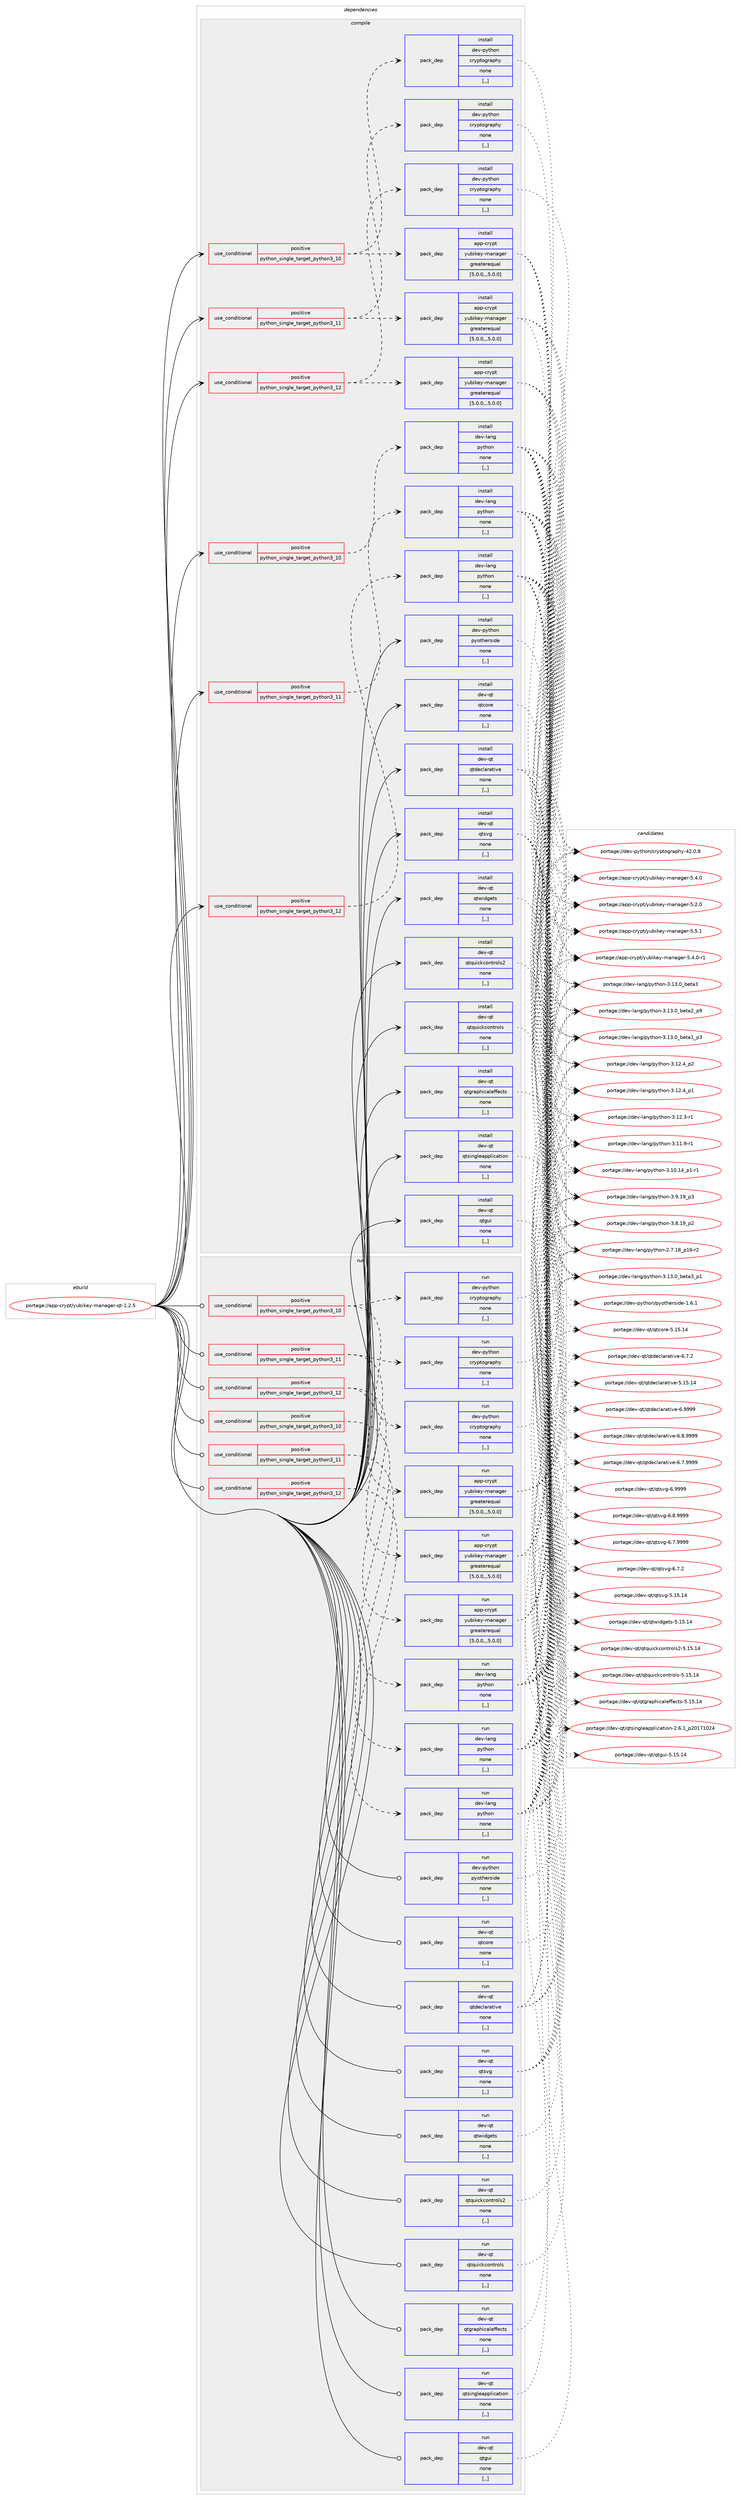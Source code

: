 digraph prolog {

# *************
# Graph options
# *************

newrank=true;
concentrate=true;
compound=true;
graph [rankdir=LR,fontname=Helvetica,fontsize=10,ranksep=1.5];#, ranksep=2.5, nodesep=0.2];
edge  [arrowhead=vee];
node  [fontname=Helvetica,fontsize=10];

# **********
# The ebuild
# **********

subgraph cluster_leftcol {
color=gray;
label=<<i>ebuild</i>>;
id [label="portage://app-crypt/yubikey-manager-qt-1.2.5", color=red, width=4, href="../app-crypt/yubikey-manager-qt-1.2.5.svg"];
}

# ****************
# The dependencies
# ****************

subgraph cluster_midcol {
color=gray;
label=<<i>dependencies</i>>;
subgraph cluster_compile {
fillcolor="#eeeeee";
style=filled;
label=<<i>compile</i>>;
subgraph cond3868 {
dependency14791 [label=<<TABLE BORDER="0" CELLBORDER="1" CELLSPACING="0" CELLPADDING="4"><TR><TD ROWSPAN="3" CELLPADDING="10">use_conditional</TD></TR><TR><TD>positive</TD></TR><TR><TD>python_single_target_python3_10</TD></TR></TABLE>>, shape=none, color=red];
subgraph pack10835 {
dependency14792 [label=<<TABLE BORDER="0" CELLBORDER="1" CELLSPACING="0" CELLPADDING="4" WIDTH="220"><TR><TD ROWSPAN="6" CELLPADDING="30">pack_dep</TD></TR><TR><TD WIDTH="110">install</TD></TR><TR><TD>app-crypt</TD></TR><TR><TD>yubikey-manager</TD></TR><TR><TD>greaterequal</TD></TR><TR><TD>[5.0.0,,,5.0.0]</TD></TR></TABLE>>, shape=none, color=blue];
}
dependency14791:e -> dependency14792:w [weight=20,style="dashed",arrowhead="vee"];
subgraph pack10836 {
dependency14793 [label=<<TABLE BORDER="0" CELLBORDER="1" CELLSPACING="0" CELLPADDING="4" WIDTH="220"><TR><TD ROWSPAN="6" CELLPADDING="30">pack_dep</TD></TR><TR><TD WIDTH="110">install</TD></TR><TR><TD>dev-python</TD></TR><TR><TD>cryptography</TD></TR><TR><TD>none</TD></TR><TR><TD>[,,]</TD></TR></TABLE>>, shape=none, color=blue];
}
dependency14791:e -> dependency14793:w [weight=20,style="dashed",arrowhead="vee"];
}
id:e -> dependency14791:w [weight=20,style="solid",arrowhead="vee"];
subgraph cond3869 {
dependency14794 [label=<<TABLE BORDER="0" CELLBORDER="1" CELLSPACING="0" CELLPADDING="4"><TR><TD ROWSPAN="3" CELLPADDING="10">use_conditional</TD></TR><TR><TD>positive</TD></TR><TR><TD>python_single_target_python3_10</TD></TR></TABLE>>, shape=none, color=red];
subgraph pack10837 {
dependency14795 [label=<<TABLE BORDER="0" CELLBORDER="1" CELLSPACING="0" CELLPADDING="4" WIDTH="220"><TR><TD ROWSPAN="6" CELLPADDING="30">pack_dep</TD></TR><TR><TD WIDTH="110">install</TD></TR><TR><TD>dev-lang</TD></TR><TR><TD>python</TD></TR><TR><TD>none</TD></TR><TR><TD>[,,]</TD></TR></TABLE>>, shape=none, color=blue];
}
dependency14794:e -> dependency14795:w [weight=20,style="dashed",arrowhead="vee"];
}
id:e -> dependency14794:w [weight=20,style="solid",arrowhead="vee"];
subgraph cond3870 {
dependency14796 [label=<<TABLE BORDER="0" CELLBORDER="1" CELLSPACING="0" CELLPADDING="4"><TR><TD ROWSPAN="3" CELLPADDING="10">use_conditional</TD></TR><TR><TD>positive</TD></TR><TR><TD>python_single_target_python3_11</TD></TR></TABLE>>, shape=none, color=red];
subgraph pack10838 {
dependency14797 [label=<<TABLE BORDER="0" CELLBORDER="1" CELLSPACING="0" CELLPADDING="4" WIDTH="220"><TR><TD ROWSPAN="6" CELLPADDING="30">pack_dep</TD></TR><TR><TD WIDTH="110">install</TD></TR><TR><TD>app-crypt</TD></TR><TR><TD>yubikey-manager</TD></TR><TR><TD>greaterequal</TD></TR><TR><TD>[5.0.0,,,5.0.0]</TD></TR></TABLE>>, shape=none, color=blue];
}
dependency14796:e -> dependency14797:w [weight=20,style="dashed",arrowhead="vee"];
subgraph pack10839 {
dependency14798 [label=<<TABLE BORDER="0" CELLBORDER="1" CELLSPACING="0" CELLPADDING="4" WIDTH="220"><TR><TD ROWSPAN="6" CELLPADDING="30">pack_dep</TD></TR><TR><TD WIDTH="110">install</TD></TR><TR><TD>dev-python</TD></TR><TR><TD>cryptography</TD></TR><TR><TD>none</TD></TR><TR><TD>[,,]</TD></TR></TABLE>>, shape=none, color=blue];
}
dependency14796:e -> dependency14798:w [weight=20,style="dashed",arrowhead="vee"];
}
id:e -> dependency14796:w [weight=20,style="solid",arrowhead="vee"];
subgraph cond3871 {
dependency14799 [label=<<TABLE BORDER="0" CELLBORDER="1" CELLSPACING="0" CELLPADDING="4"><TR><TD ROWSPAN="3" CELLPADDING="10">use_conditional</TD></TR><TR><TD>positive</TD></TR><TR><TD>python_single_target_python3_11</TD></TR></TABLE>>, shape=none, color=red];
subgraph pack10840 {
dependency14800 [label=<<TABLE BORDER="0" CELLBORDER="1" CELLSPACING="0" CELLPADDING="4" WIDTH="220"><TR><TD ROWSPAN="6" CELLPADDING="30">pack_dep</TD></TR><TR><TD WIDTH="110">install</TD></TR><TR><TD>dev-lang</TD></TR><TR><TD>python</TD></TR><TR><TD>none</TD></TR><TR><TD>[,,]</TD></TR></TABLE>>, shape=none, color=blue];
}
dependency14799:e -> dependency14800:w [weight=20,style="dashed",arrowhead="vee"];
}
id:e -> dependency14799:w [weight=20,style="solid",arrowhead="vee"];
subgraph cond3872 {
dependency14801 [label=<<TABLE BORDER="0" CELLBORDER="1" CELLSPACING="0" CELLPADDING="4"><TR><TD ROWSPAN="3" CELLPADDING="10">use_conditional</TD></TR><TR><TD>positive</TD></TR><TR><TD>python_single_target_python3_12</TD></TR></TABLE>>, shape=none, color=red];
subgraph pack10841 {
dependency14802 [label=<<TABLE BORDER="0" CELLBORDER="1" CELLSPACING="0" CELLPADDING="4" WIDTH="220"><TR><TD ROWSPAN="6" CELLPADDING="30">pack_dep</TD></TR><TR><TD WIDTH="110">install</TD></TR><TR><TD>app-crypt</TD></TR><TR><TD>yubikey-manager</TD></TR><TR><TD>greaterequal</TD></TR><TR><TD>[5.0.0,,,5.0.0]</TD></TR></TABLE>>, shape=none, color=blue];
}
dependency14801:e -> dependency14802:w [weight=20,style="dashed",arrowhead="vee"];
subgraph pack10842 {
dependency14803 [label=<<TABLE BORDER="0" CELLBORDER="1" CELLSPACING="0" CELLPADDING="4" WIDTH="220"><TR><TD ROWSPAN="6" CELLPADDING="30">pack_dep</TD></TR><TR><TD WIDTH="110">install</TD></TR><TR><TD>dev-python</TD></TR><TR><TD>cryptography</TD></TR><TR><TD>none</TD></TR><TR><TD>[,,]</TD></TR></TABLE>>, shape=none, color=blue];
}
dependency14801:e -> dependency14803:w [weight=20,style="dashed",arrowhead="vee"];
}
id:e -> dependency14801:w [weight=20,style="solid",arrowhead="vee"];
subgraph cond3873 {
dependency14804 [label=<<TABLE BORDER="0" CELLBORDER="1" CELLSPACING="0" CELLPADDING="4"><TR><TD ROWSPAN="3" CELLPADDING="10">use_conditional</TD></TR><TR><TD>positive</TD></TR><TR><TD>python_single_target_python3_12</TD></TR></TABLE>>, shape=none, color=red];
subgraph pack10843 {
dependency14805 [label=<<TABLE BORDER="0" CELLBORDER="1" CELLSPACING="0" CELLPADDING="4" WIDTH="220"><TR><TD ROWSPAN="6" CELLPADDING="30">pack_dep</TD></TR><TR><TD WIDTH="110">install</TD></TR><TR><TD>dev-lang</TD></TR><TR><TD>python</TD></TR><TR><TD>none</TD></TR><TR><TD>[,,]</TD></TR></TABLE>>, shape=none, color=blue];
}
dependency14804:e -> dependency14805:w [weight=20,style="dashed",arrowhead="vee"];
}
id:e -> dependency14804:w [weight=20,style="solid",arrowhead="vee"];
subgraph pack10844 {
dependency14806 [label=<<TABLE BORDER="0" CELLBORDER="1" CELLSPACING="0" CELLPADDING="4" WIDTH="220"><TR><TD ROWSPAN="6" CELLPADDING="30">pack_dep</TD></TR><TR><TD WIDTH="110">install</TD></TR><TR><TD>dev-python</TD></TR><TR><TD>pyotherside</TD></TR><TR><TD>none</TD></TR><TR><TD>[,,]</TD></TR></TABLE>>, shape=none, color=blue];
}
id:e -> dependency14806:w [weight=20,style="solid",arrowhead="vee"];
subgraph pack10845 {
dependency14807 [label=<<TABLE BORDER="0" CELLBORDER="1" CELLSPACING="0" CELLPADDING="4" WIDTH="220"><TR><TD ROWSPAN="6" CELLPADDING="30">pack_dep</TD></TR><TR><TD WIDTH="110">install</TD></TR><TR><TD>dev-qt</TD></TR><TR><TD>qtcore</TD></TR><TR><TD>none</TD></TR><TR><TD>[,,]</TD></TR></TABLE>>, shape=none, color=blue];
}
id:e -> dependency14807:w [weight=20,style="solid",arrowhead="vee"];
subgraph pack10846 {
dependency14808 [label=<<TABLE BORDER="0" CELLBORDER="1" CELLSPACING="0" CELLPADDING="4" WIDTH="220"><TR><TD ROWSPAN="6" CELLPADDING="30">pack_dep</TD></TR><TR><TD WIDTH="110">install</TD></TR><TR><TD>dev-qt</TD></TR><TR><TD>qtdeclarative</TD></TR><TR><TD>none</TD></TR><TR><TD>[,,]</TD></TR></TABLE>>, shape=none, color=blue];
}
id:e -> dependency14808:w [weight=20,style="solid",arrowhead="vee"];
subgraph pack10847 {
dependency14809 [label=<<TABLE BORDER="0" CELLBORDER="1" CELLSPACING="0" CELLPADDING="4" WIDTH="220"><TR><TD ROWSPAN="6" CELLPADDING="30">pack_dep</TD></TR><TR><TD WIDTH="110">install</TD></TR><TR><TD>dev-qt</TD></TR><TR><TD>qtgraphicaleffects</TD></TR><TR><TD>none</TD></TR><TR><TD>[,,]</TD></TR></TABLE>>, shape=none, color=blue];
}
id:e -> dependency14809:w [weight=20,style="solid",arrowhead="vee"];
subgraph pack10848 {
dependency14810 [label=<<TABLE BORDER="0" CELLBORDER="1" CELLSPACING="0" CELLPADDING="4" WIDTH="220"><TR><TD ROWSPAN="6" CELLPADDING="30">pack_dep</TD></TR><TR><TD WIDTH="110">install</TD></TR><TR><TD>dev-qt</TD></TR><TR><TD>qtgui</TD></TR><TR><TD>none</TD></TR><TR><TD>[,,]</TD></TR></TABLE>>, shape=none, color=blue];
}
id:e -> dependency14810:w [weight=20,style="solid",arrowhead="vee"];
subgraph pack10849 {
dependency14811 [label=<<TABLE BORDER="0" CELLBORDER="1" CELLSPACING="0" CELLPADDING="4" WIDTH="220"><TR><TD ROWSPAN="6" CELLPADDING="30">pack_dep</TD></TR><TR><TD WIDTH="110">install</TD></TR><TR><TD>dev-qt</TD></TR><TR><TD>qtquickcontrols</TD></TR><TR><TD>none</TD></TR><TR><TD>[,,]</TD></TR></TABLE>>, shape=none, color=blue];
}
id:e -> dependency14811:w [weight=20,style="solid",arrowhead="vee"];
subgraph pack10850 {
dependency14812 [label=<<TABLE BORDER="0" CELLBORDER="1" CELLSPACING="0" CELLPADDING="4" WIDTH="220"><TR><TD ROWSPAN="6" CELLPADDING="30">pack_dep</TD></TR><TR><TD WIDTH="110">install</TD></TR><TR><TD>dev-qt</TD></TR><TR><TD>qtquickcontrols2</TD></TR><TR><TD>none</TD></TR><TR><TD>[,,]</TD></TR></TABLE>>, shape=none, color=blue];
}
id:e -> dependency14812:w [weight=20,style="solid",arrowhead="vee"];
subgraph pack10851 {
dependency14813 [label=<<TABLE BORDER="0" CELLBORDER="1" CELLSPACING="0" CELLPADDING="4" WIDTH="220"><TR><TD ROWSPAN="6" CELLPADDING="30">pack_dep</TD></TR><TR><TD WIDTH="110">install</TD></TR><TR><TD>dev-qt</TD></TR><TR><TD>qtsingleapplication</TD></TR><TR><TD>none</TD></TR><TR><TD>[,,]</TD></TR></TABLE>>, shape=none, color=blue];
}
id:e -> dependency14813:w [weight=20,style="solid",arrowhead="vee"];
subgraph pack10852 {
dependency14814 [label=<<TABLE BORDER="0" CELLBORDER="1" CELLSPACING="0" CELLPADDING="4" WIDTH="220"><TR><TD ROWSPAN="6" CELLPADDING="30">pack_dep</TD></TR><TR><TD WIDTH="110">install</TD></TR><TR><TD>dev-qt</TD></TR><TR><TD>qtsvg</TD></TR><TR><TD>none</TD></TR><TR><TD>[,,]</TD></TR></TABLE>>, shape=none, color=blue];
}
id:e -> dependency14814:w [weight=20,style="solid",arrowhead="vee"];
subgraph pack10853 {
dependency14815 [label=<<TABLE BORDER="0" CELLBORDER="1" CELLSPACING="0" CELLPADDING="4" WIDTH="220"><TR><TD ROWSPAN="6" CELLPADDING="30">pack_dep</TD></TR><TR><TD WIDTH="110">install</TD></TR><TR><TD>dev-qt</TD></TR><TR><TD>qtwidgets</TD></TR><TR><TD>none</TD></TR><TR><TD>[,,]</TD></TR></TABLE>>, shape=none, color=blue];
}
id:e -> dependency14815:w [weight=20,style="solid",arrowhead="vee"];
}
subgraph cluster_compileandrun {
fillcolor="#eeeeee";
style=filled;
label=<<i>compile and run</i>>;
}
subgraph cluster_run {
fillcolor="#eeeeee";
style=filled;
label=<<i>run</i>>;
subgraph cond3874 {
dependency14816 [label=<<TABLE BORDER="0" CELLBORDER="1" CELLSPACING="0" CELLPADDING="4"><TR><TD ROWSPAN="3" CELLPADDING="10">use_conditional</TD></TR><TR><TD>positive</TD></TR><TR><TD>python_single_target_python3_10</TD></TR></TABLE>>, shape=none, color=red];
subgraph pack10854 {
dependency14817 [label=<<TABLE BORDER="0" CELLBORDER="1" CELLSPACING="0" CELLPADDING="4" WIDTH="220"><TR><TD ROWSPAN="6" CELLPADDING="30">pack_dep</TD></TR><TR><TD WIDTH="110">run</TD></TR><TR><TD>app-crypt</TD></TR><TR><TD>yubikey-manager</TD></TR><TR><TD>greaterequal</TD></TR><TR><TD>[5.0.0,,,5.0.0]</TD></TR></TABLE>>, shape=none, color=blue];
}
dependency14816:e -> dependency14817:w [weight=20,style="dashed",arrowhead="vee"];
subgraph pack10855 {
dependency14818 [label=<<TABLE BORDER="0" CELLBORDER="1" CELLSPACING="0" CELLPADDING="4" WIDTH="220"><TR><TD ROWSPAN="6" CELLPADDING="30">pack_dep</TD></TR><TR><TD WIDTH="110">run</TD></TR><TR><TD>dev-python</TD></TR><TR><TD>cryptography</TD></TR><TR><TD>none</TD></TR><TR><TD>[,,]</TD></TR></TABLE>>, shape=none, color=blue];
}
dependency14816:e -> dependency14818:w [weight=20,style="dashed",arrowhead="vee"];
}
id:e -> dependency14816:w [weight=20,style="solid",arrowhead="odot"];
subgraph cond3875 {
dependency14819 [label=<<TABLE BORDER="0" CELLBORDER="1" CELLSPACING="0" CELLPADDING="4"><TR><TD ROWSPAN="3" CELLPADDING="10">use_conditional</TD></TR><TR><TD>positive</TD></TR><TR><TD>python_single_target_python3_10</TD></TR></TABLE>>, shape=none, color=red];
subgraph pack10856 {
dependency14820 [label=<<TABLE BORDER="0" CELLBORDER="1" CELLSPACING="0" CELLPADDING="4" WIDTH="220"><TR><TD ROWSPAN="6" CELLPADDING="30">pack_dep</TD></TR><TR><TD WIDTH="110">run</TD></TR><TR><TD>dev-lang</TD></TR><TR><TD>python</TD></TR><TR><TD>none</TD></TR><TR><TD>[,,]</TD></TR></TABLE>>, shape=none, color=blue];
}
dependency14819:e -> dependency14820:w [weight=20,style="dashed",arrowhead="vee"];
}
id:e -> dependency14819:w [weight=20,style="solid",arrowhead="odot"];
subgraph cond3876 {
dependency14821 [label=<<TABLE BORDER="0" CELLBORDER="1" CELLSPACING="0" CELLPADDING="4"><TR><TD ROWSPAN="3" CELLPADDING="10">use_conditional</TD></TR><TR><TD>positive</TD></TR><TR><TD>python_single_target_python3_11</TD></TR></TABLE>>, shape=none, color=red];
subgraph pack10857 {
dependency14822 [label=<<TABLE BORDER="0" CELLBORDER="1" CELLSPACING="0" CELLPADDING="4" WIDTH="220"><TR><TD ROWSPAN="6" CELLPADDING="30">pack_dep</TD></TR><TR><TD WIDTH="110">run</TD></TR><TR><TD>app-crypt</TD></TR><TR><TD>yubikey-manager</TD></TR><TR><TD>greaterequal</TD></TR><TR><TD>[5.0.0,,,5.0.0]</TD></TR></TABLE>>, shape=none, color=blue];
}
dependency14821:e -> dependency14822:w [weight=20,style="dashed",arrowhead="vee"];
subgraph pack10858 {
dependency14823 [label=<<TABLE BORDER="0" CELLBORDER="1" CELLSPACING="0" CELLPADDING="4" WIDTH="220"><TR><TD ROWSPAN="6" CELLPADDING="30">pack_dep</TD></TR><TR><TD WIDTH="110">run</TD></TR><TR><TD>dev-python</TD></TR><TR><TD>cryptography</TD></TR><TR><TD>none</TD></TR><TR><TD>[,,]</TD></TR></TABLE>>, shape=none, color=blue];
}
dependency14821:e -> dependency14823:w [weight=20,style="dashed",arrowhead="vee"];
}
id:e -> dependency14821:w [weight=20,style="solid",arrowhead="odot"];
subgraph cond3877 {
dependency14824 [label=<<TABLE BORDER="0" CELLBORDER="1" CELLSPACING="0" CELLPADDING="4"><TR><TD ROWSPAN="3" CELLPADDING="10">use_conditional</TD></TR><TR><TD>positive</TD></TR><TR><TD>python_single_target_python3_11</TD></TR></TABLE>>, shape=none, color=red];
subgraph pack10859 {
dependency14825 [label=<<TABLE BORDER="0" CELLBORDER="1" CELLSPACING="0" CELLPADDING="4" WIDTH="220"><TR><TD ROWSPAN="6" CELLPADDING="30">pack_dep</TD></TR><TR><TD WIDTH="110">run</TD></TR><TR><TD>dev-lang</TD></TR><TR><TD>python</TD></TR><TR><TD>none</TD></TR><TR><TD>[,,]</TD></TR></TABLE>>, shape=none, color=blue];
}
dependency14824:e -> dependency14825:w [weight=20,style="dashed",arrowhead="vee"];
}
id:e -> dependency14824:w [weight=20,style="solid",arrowhead="odot"];
subgraph cond3878 {
dependency14826 [label=<<TABLE BORDER="0" CELLBORDER="1" CELLSPACING="0" CELLPADDING="4"><TR><TD ROWSPAN="3" CELLPADDING="10">use_conditional</TD></TR><TR><TD>positive</TD></TR><TR><TD>python_single_target_python3_12</TD></TR></TABLE>>, shape=none, color=red];
subgraph pack10860 {
dependency14827 [label=<<TABLE BORDER="0" CELLBORDER="1" CELLSPACING="0" CELLPADDING="4" WIDTH="220"><TR><TD ROWSPAN="6" CELLPADDING="30">pack_dep</TD></TR><TR><TD WIDTH="110">run</TD></TR><TR><TD>app-crypt</TD></TR><TR><TD>yubikey-manager</TD></TR><TR><TD>greaterequal</TD></TR><TR><TD>[5.0.0,,,5.0.0]</TD></TR></TABLE>>, shape=none, color=blue];
}
dependency14826:e -> dependency14827:w [weight=20,style="dashed",arrowhead="vee"];
subgraph pack10861 {
dependency14828 [label=<<TABLE BORDER="0" CELLBORDER="1" CELLSPACING="0" CELLPADDING="4" WIDTH="220"><TR><TD ROWSPAN="6" CELLPADDING="30">pack_dep</TD></TR><TR><TD WIDTH="110">run</TD></TR><TR><TD>dev-python</TD></TR><TR><TD>cryptography</TD></TR><TR><TD>none</TD></TR><TR><TD>[,,]</TD></TR></TABLE>>, shape=none, color=blue];
}
dependency14826:e -> dependency14828:w [weight=20,style="dashed",arrowhead="vee"];
}
id:e -> dependency14826:w [weight=20,style="solid",arrowhead="odot"];
subgraph cond3879 {
dependency14829 [label=<<TABLE BORDER="0" CELLBORDER="1" CELLSPACING="0" CELLPADDING="4"><TR><TD ROWSPAN="3" CELLPADDING="10">use_conditional</TD></TR><TR><TD>positive</TD></TR><TR><TD>python_single_target_python3_12</TD></TR></TABLE>>, shape=none, color=red];
subgraph pack10862 {
dependency14830 [label=<<TABLE BORDER="0" CELLBORDER="1" CELLSPACING="0" CELLPADDING="4" WIDTH="220"><TR><TD ROWSPAN="6" CELLPADDING="30">pack_dep</TD></TR><TR><TD WIDTH="110">run</TD></TR><TR><TD>dev-lang</TD></TR><TR><TD>python</TD></TR><TR><TD>none</TD></TR><TR><TD>[,,]</TD></TR></TABLE>>, shape=none, color=blue];
}
dependency14829:e -> dependency14830:w [weight=20,style="dashed",arrowhead="vee"];
}
id:e -> dependency14829:w [weight=20,style="solid",arrowhead="odot"];
subgraph pack10863 {
dependency14831 [label=<<TABLE BORDER="0" CELLBORDER="1" CELLSPACING="0" CELLPADDING="4" WIDTH="220"><TR><TD ROWSPAN="6" CELLPADDING="30">pack_dep</TD></TR><TR><TD WIDTH="110">run</TD></TR><TR><TD>dev-python</TD></TR><TR><TD>pyotherside</TD></TR><TR><TD>none</TD></TR><TR><TD>[,,]</TD></TR></TABLE>>, shape=none, color=blue];
}
id:e -> dependency14831:w [weight=20,style="solid",arrowhead="odot"];
subgraph pack10864 {
dependency14832 [label=<<TABLE BORDER="0" CELLBORDER="1" CELLSPACING="0" CELLPADDING="4" WIDTH="220"><TR><TD ROWSPAN="6" CELLPADDING="30">pack_dep</TD></TR><TR><TD WIDTH="110">run</TD></TR><TR><TD>dev-qt</TD></TR><TR><TD>qtcore</TD></TR><TR><TD>none</TD></TR><TR><TD>[,,]</TD></TR></TABLE>>, shape=none, color=blue];
}
id:e -> dependency14832:w [weight=20,style="solid",arrowhead="odot"];
subgraph pack10865 {
dependency14833 [label=<<TABLE BORDER="0" CELLBORDER="1" CELLSPACING="0" CELLPADDING="4" WIDTH="220"><TR><TD ROWSPAN="6" CELLPADDING="30">pack_dep</TD></TR><TR><TD WIDTH="110">run</TD></TR><TR><TD>dev-qt</TD></TR><TR><TD>qtdeclarative</TD></TR><TR><TD>none</TD></TR><TR><TD>[,,]</TD></TR></TABLE>>, shape=none, color=blue];
}
id:e -> dependency14833:w [weight=20,style="solid",arrowhead="odot"];
subgraph pack10866 {
dependency14834 [label=<<TABLE BORDER="0" CELLBORDER="1" CELLSPACING="0" CELLPADDING="4" WIDTH="220"><TR><TD ROWSPAN="6" CELLPADDING="30">pack_dep</TD></TR><TR><TD WIDTH="110">run</TD></TR><TR><TD>dev-qt</TD></TR><TR><TD>qtgraphicaleffects</TD></TR><TR><TD>none</TD></TR><TR><TD>[,,]</TD></TR></TABLE>>, shape=none, color=blue];
}
id:e -> dependency14834:w [weight=20,style="solid",arrowhead="odot"];
subgraph pack10867 {
dependency14835 [label=<<TABLE BORDER="0" CELLBORDER="1" CELLSPACING="0" CELLPADDING="4" WIDTH="220"><TR><TD ROWSPAN="6" CELLPADDING="30">pack_dep</TD></TR><TR><TD WIDTH="110">run</TD></TR><TR><TD>dev-qt</TD></TR><TR><TD>qtgui</TD></TR><TR><TD>none</TD></TR><TR><TD>[,,]</TD></TR></TABLE>>, shape=none, color=blue];
}
id:e -> dependency14835:w [weight=20,style="solid",arrowhead="odot"];
subgraph pack10868 {
dependency14836 [label=<<TABLE BORDER="0" CELLBORDER="1" CELLSPACING="0" CELLPADDING="4" WIDTH="220"><TR><TD ROWSPAN="6" CELLPADDING="30">pack_dep</TD></TR><TR><TD WIDTH="110">run</TD></TR><TR><TD>dev-qt</TD></TR><TR><TD>qtquickcontrols</TD></TR><TR><TD>none</TD></TR><TR><TD>[,,]</TD></TR></TABLE>>, shape=none, color=blue];
}
id:e -> dependency14836:w [weight=20,style="solid",arrowhead="odot"];
subgraph pack10869 {
dependency14837 [label=<<TABLE BORDER="0" CELLBORDER="1" CELLSPACING="0" CELLPADDING="4" WIDTH="220"><TR><TD ROWSPAN="6" CELLPADDING="30">pack_dep</TD></TR><TR><TD WIDTH="110">run</TD></TR><TR><TD>dev-qt</TD></TR><TR><TD>qtquickcontrols2</TD></TR><TR><TD>none</TD></TR><TR><TD>[,,]</TD></TR></TABLE>>, shape=none, color=blue];
}
id:e -> dependency14837:w [weight=20,style="solid",arrowhead="odot"];
subgraph pack10870 {
dependency14838 [label=<<TABLE BORDER="0" CELLBORDER="1" CELLSPACING="0" CELLPADDING="4" WIDTH="220"><TR><TD ROWSPAN="6" CELLPADDING="30">pack_dep</TD></TR><TR><TD WIDTH="110">run</TD></TR><TR><TD>dev-qt</TD></TR><TR><TD>qtsingleapplication</TD></TR><TR><TD>none</TD></TR><TR><TD>[,,]</TD></TR></TABLE>>, shape=none, color=blue];
}
id:e -> dependency14838:w [weight=20,style="solid",arrowhead="odot"];
subgraph pack10871 {
dependency14839 [label=<<TABLE BORDER="0" CELLBORDER="1" CELLSPACING="0" CELLPADDING="4" WIDTH="220"><TR><TD ROWSPAN="6" CELLPADDING="30">pack_dep</TD></TR><TR><TD WIDTH="110">run</TD></TR><TR><TD>dev-qt</TD></TR><TR><TD>qtsvg</TD></TR><TR><TD>none</TD></TR><TR><TD>[,,]</TD></TR></TABLE>>, shape=none, color=blue];
}
id:e -> dependency14839:w [weight=20,style="solid",arrowhead="odot"];
subgraph pack10872 {
dependency14840 [label=<<TABLE BORDER="0" CELLBORDER="1" CELLSPACING="0" CELLPADDING="4" WIDTH="220"><TR><TD ROWSPAN="6" CELLPADDING="30">pack_dep</TD></TR><TR><TD WIDTH="110">run</TD></TR><TR><TD>dev-qt</TD></TR><TR><TD>qtwidgets</TD></TR><TR><TD>none</TD></TR><TR><TD>[,,]</TD></TR></TABLE>>, shape=none, color=blue];
}
id:e -> dependency14840:w [weight=20,style="solid",arrowhead="odot"];
}
}

# **************
# The candidates
# **************

subgraph cluster_choices {
rank=same;
color=gray;
label=<<i>candidates</i>>;

subgraph choice10835 {
color=black;
nodesep=1;
choice9711211245991141211121164712111798105107101121451099711097103101114455346534649 [label="portage://app-crypt/yubikey-manager-5.5.1", color=red, width=4,href="../app-crypt/yubikey-manager-5.5.1.svg"];
choice97112112459911412111211647121117981051071011214510997110971031011144553465246484511449 [label="portage://app-crypt/yubikey-manager-5.4.0-r1", color=red, width=4,href="../app-crypt/yubikey-manager-5.4.0-r1.svg"];
choice9711211245991141211121164712111798105107101121451099711097103101114455346524648 [label="portage://app-crypt/yubikey-manager-5.4.0", color=red, width=4,href="../app-crypt/yubikey-manager-5.4.0.svg"];
choice9711211245991141211121164712111798105107101121451099711097103101114455346504648 [label="portage://app-crypt/yubikey-manager-5.2.0", color=red, width=4,href="../app-crypt/yubikey-manager-5.2.0.svg"];
dependency14792:e -> choice9711211245991141211121164712111798105107101121451099711097103101114455346534649:w [style=dotted,weight="100"];
dependency14792:e -> choice97112112459911412111211647121117981051071011214510997110971031011144553465246484511449:w [style=dotted,weight="100"];
dependency14792:e -> choice9711211245991141211121164712111798105107101121451099711097103101114455346524648:w [style=dotted,weight="100"];
dependency14792:e -> choice9711211245991141211121164712111798105107101121451099711097103101114455346504648:w [style=dotted,weight="100"];
}
subgraph choice10836 {
color=black;
nodesep=1;
choice1001011184511212111610411111047991141211121161111031149711210412145525046484656 [label="portage://dev-python/cryptography-42.0.8", color=red, width=4,href="../dev-python/cryptography-42.0.8.svg"];
dependency14793:e -> choice1001011184511212111610411111047991141211121161111031149711210412145525046484656:w [style=dotted,weight="100"];
}
subgraph choice10837 {
color=black;
nodesep=1;
choice10010111845108971101034711212111610411111045514649514648959810111697519511249 [label="portage://dev-lang/python-3.13.0_beta3_p1", color=red, width=4,href="../dev-lang/python-3.13.0_beta3_p1.svg"];
choice1001011184510897110103471121211161041111104551464951464895981011169751 [label="portage://dev-lang/python-3.13.0_beta3", color=red, width=4,href="../dev-lang/python-3.13.0_beta3.svg"];
choice10010111845108971101034711212111610411111045514649514648959810111697509511257 [label="portage://dev-lang/python-3.13.0_beta2_p9", color=red, width=4,href="../dev-lang/python-3.13.0_beta2_p9.svg"];
choice10010111845108971101034711212111610411111045514649514648959810111697499511251 [label="portage://dev-lang/python-3.13.0_beta1_p3", color=red, width=4,href="../dev-lang/python-3.13.0_beta1_p3.svg"];
choice100101118451089711010347112121116104111110455146495046529511250 [label="portage://dev-lang/python-3.12.4_p2", color=red, width=4,href="../dev-lang/python-3.12.4_p2.svg"];
choice100101118451089711010347112121116104111110455146495046529511249 [label="portage://dev-lang/python-3.12.4_p1", color=red, width=4,href="../dev-lang/python-3.12.4_p1.svg"];
choice100101118451089711010347112121116104111110455146495046514511449 [label="portage://dev-lang/python-3.12.3-r1", color=red, width=4,href="../dev-lang/python-3.12.3-r1.svg"];
choice100101118451089711010347112121116104111110455146494946574511449 [label="portage://dev-lang/python-3.11.9-r1", color=red, width=4,href="../dev-lang/python-3.11.9-r1.svg"];
choice100101118451089711010347112121116104111110455146494846495295112494511449 [label="portage://dev-lang/python-3.10.14_p1-r1", color=red, width=4,href="../dev-lang/python-3.10.14_p1-r1.svg"];
choice100101118451089711010347112121116104111110455146574649579511251 [label="portage://dev-lang/python-3.9.19_p3", color=red, width=4,href="../dev-lang/python-3.9.19_p3.svg"];
choice100101118451089711010347112121116104111110455146564649579511250 [label="portage://dev-lang/python-3.8.19_p2", color=red, width=4,href="../dev-lang/python-3.8.19_p2.svg"];
choice100101118451089711010347112121116104111110455046554649569511249544511450 [label="portage://dev-lang/python-2.7.18_p16-r2", color=red, width=4,href="../dev-lang/python-2.7.18_p16-r2.svg"];
dependency14795:e -> choice10010111845108971101034711212111610411111045514649514648959810111697519511249:w [style=dotted,weight="100"];
dependency14795:e -> choice1001011184510897110103471121211161041111104551464951464895981011169751:w [style=dotted,weight="100"];
dependency14795:e -> choice10010111845108971101034711212111610411111045514649514648959810111697509511257:w [style=dotted,weight="100"];
dependency14795:e -> choice10010111845108971101034711212111610411111045514649514648959810111697499511251:w [style=dotted,weight="100"];
dependency14795:e -> choice100101118451089711010347112121116104111110455146495046529511250:w [style=dotted,weight="100"];
dependency14795:e -> choice100101118451089711010347112121116104111110455146495046529511249:w [style=dotted,weight="100"];
dependency14795:e -> choice100101118451089711010347112121116104111110455146495046514511449:w [style=dotted,weight="100"];
dependency14795:e -> choice100101118451089711010347112121116104111110455146494946574511449:w [style=dotted,weight="100"];
dependency14795:e -> choice100101118451089711010347112121116104111110455146494846495295112494511449:w [style=dotted,weight="100"];
dependency14795:e -> choice100101118451089711010347112121116104111110455146574649579511251:w [style=dotted,weight="100"];
dependency14795:e -> choice100101118451089711010347112121116104111110455146564649579511250:w [style=dotted,weight="100"];
dependency14795:e -> choice100101118451089711010347112121116104111110455046554649569511249544511450:w [style=dotted,weight="100"];
}
subgraph choice10838 {
color=black;
nodesep=1;
choice9711211245991141211121164712111798105107101121451099711097103101114455346534649 [label="portage://app-crypt/yubikey-manager-5.5.1", color=red, width=4,href="../app-crypt/yubikey-manager-5.5.1.svg"];
choice97112112459911412111211647121117981051071011214510997110971031011144553465246484511449 [label="portage://app-crypt/yubikey-manager-5.4.0-r1", color=red, width=4,href="../app-crypt/yubikey-manager-5.4.0-r1.svg"];
choice9711211245991141211121164712111798105107101121451099711097103101114455346524648 [label="portage://app-crypt/yubikey-manager-5.4.0", color=red, width=4,href="../app-crypt/yubikey-manager-5.4.0.svg"];
choice9711211245991141211121164712111798105107101121451099711097103101114455346504648 [label="portage://app-crypt/yubikey-manager-5.2.0", color=red, width=4,href="../app-crypt/yubikey-manager-5.2.0.svg"];
dependency14797:e -> choice9711211245991141211121164712111798105107101121451099711097103101114455346534649:w [style=dotted,weight="100"];
dependency14797:e -> choice97112112459911412111211647121117981051071011214510997110971031011144553465246484511449:w [style=dotted,weight="100"];
dependency14797:e -> choice9711211245991141211121164712111798105107101121451099711097103101114455346524648:w [style=dotted,weight="100"];
dependency14797:e -> choice9711211245991141211121164712111798105107101121451099711097103101114455346504648:w [style=dotted,weight="100"];
}
subgraph choice10839 {
color=black;
nodesep=1;
choice1001011184511212111610411111047991141211121161111031149711210412145525046484656 [label="portage://dev-python/cryptography-42.0.8", color=red, width=4,href="../dev-python/cryptography-42.0.8.svg"];
dependency14798:e -> choice1001011184511212111610411111047991141211121161111031149711210412145525046484656:w [style=dotted,weight="100"];
}
subgraph choice10840 {
color=black;
nodesep=1;
choice10010111845108971101034711212111610411111045514649514648959810111697519511249 [label="portage://dev-lang/python-3.13.0_beta3_p1", color=red, width=4,href="../dev-lang/python-3.13.0_beta3_p1.svg"];
choice1001011184510897110103471121211161041111104551464951464895981011169751 [label="portage://dev-lang/python-3.13.0_beta3", color=red, width=4,href="../dev-lang/python-3.13.0_beta3.svg"];
choice10010111845108971101034711212111610411111045514649514648959810111697509511257 [label="portage://dev-lang/python-3.13.0_beta2_p9", color=red, width=4,href="../dev-lang/python-3.13.0_beta2_p9.svg"];
choice10010111845108971101034711212111610411111045514649514648959810111697499511251 [label="portage://dev-lang/python-3.13.0_beta1_p3", color=red, width=4,href="../dev-lang/python-3.13.0_beta1_p3.svg"];
choice100101118451089711010347112121116104111110455146495046529511250 [label="portage://dev-lang/python-3.12.4_p2", color=red, width=4,href="../dev-lang/python-3.12.4_p2.svg"];
choice100101118451089711010347112121116104111110455146495046529511249 [label="portage://dev-lang/python-3.12.4_p1", color=red, width=4,href="../dev-lang/python-3.12.4_p1.svg"];
choice100101118451089711010347112121116104111110455146495046514511449 [label="portage://dev-lang/python-3.12.3-r1", color=red, width=4,href="../dev-lang/python-3.12.3-r1.svg"];
choice100101118451089711010347112121116104111110455146494946574511449 [label="portage://dev-lang/python-3.11.9-r1", color=red, width=4,href="../dev-lang/python-3.11.9-r1.svg"];
choice100101118451089711010347112121116104111110455146494846495295112494511449 [label="portage://dev-lang/python-3.10.14_p1-r1", color=red, width=4,href="../dev-lang/python-3.10.14_p1-r1.svg"];
choice100101118451089711010347112121116104111110455146574649579511251 [label="portage://dev-lang/python-3.9.19_p3", color=red, width=4,href="../dev-lang/python-3.9.19_p3.svg"];
choice100101118451089711010347112121116104111110455146564649579511250 [label="portage://dev-lang/python-3.8.19_p2", color=red, width=4,href="../dev-lang/python-3.8.19_p2.svg"];
choice100101118451089711010347112121116104111110455046554649569511249544511450 [label="portage://dev-lang/python-2.7.18_p16-r2", color=red, width=4,href="../dev-lang/python-2.7.18_p16-r2.svg"];
dependency14800:e -> choice10010111845108971101034711212111610411111045514649514648959810111697519511249:w [style=dotted,weight="100"];
dependency14800:e -> choice1001011184510897110103471121211161041111104551464951464895981011169751:w [style=dotted,weight="100"];
dependency14800:e -> choice10010111845108971101034711212111610411111045514649514648959810111697509511257:w [style=dotted,weight="100"];
dependency14800:e -> choice10010111845108971101034711212111610411111045514649514648959810111697499511251:w [style=dotted,weight="100"];
dependency14800:e -> choice100101118451089711010347112121116104111110455146495046529511250:w [style=dotted,weight="100"];
dependency14800:e -> choice100101118451089711010347112121116104111110455146495046529511249:w [style=dotted,weight="100"];
dependency14800:e -> choice100101118451089711010347112121116104111110455146495046514511449:w [style=dotted,weight="100"];
dependency14800:e -> choice100101118451089711010347112121116104111110455146494946574511449:w [style=dotted,weight="100"];
dependency14800:e -> choice100101118451089711010347112121116104111110455146494846495295112494511449:w [style=dotted,weight="100"];
dependency14800:e -> choice100101118451089711010347112121116104111110455146574649579511251:w [style=dotted,weight="100"];
dependency14800:e -> choice100101118451089711010347112121116104111110455146564649579511250:w [style=dotted,weight="100"];
dependency14800:e -> choice100101118451089711010347112121116104111110455046554649569511249544511450:w [style=dotted,weight="100"];
}
subgraph choice10841 {
color=black;
nodesep=1;
choice9711211245991141211121164712111798105107101121451099711097103101114455346534649 [label="portage://app-crypt/yubikey-manager-5.5.1", color=red, width=4,href="../app-crypt/yubikey-manager-5.5.1.svg"];
choice97112112459911412111211647121117981051071011214510997110971031011144553465246484511449 [label="portage://app-crypt/yubikey-manager-5.4.0-r1", color=red, width=4,href="../app-crypt/yubikey-manager-5.4.0-r1.svg"];
choice9711211245991141211121164712111798105107101121451099711097103101114455346524648 [label="portage://app-crypt/yubikey-manager-5.4.0", color=red, width=4,href="../app-crypt/yubikey-manager-5.4.0.svg"];
choice9711211245991141211121164712111798105107101121451099711097103101114455346504648 [label="portage://app-crypt/yubikey-manager-5.2.0", color=red, width=4,href="../app-crypt/yubikey-manager-5.2.0.svg"];
dependency14802:e -> choice9711211245991141211121164712111798105107101121451099711097103101114455346534649:w [style=dotted,weight="100"];
dependency14802:e -> choice97112112459911412111211647121117981051071011214510997110971031011144553465246484511449:w [style=dotted,weight="100"];
dependency14802:e -> choice9711211245991141211121164712111798105107101121451099711097103101114455346524648:w [style=dotted,weight="100"];
dependency14802:e -> choice9711211245991141211121164712111798105107101121451099711097103101114455346504648:w [style=dotted,weight="100"];
}
subgraph choice10842 {
color=black;
nodesep=1;
choice1001011184511212111610411111047991141211121161111031149711210412145525046484656 [label="portage://dev-python/cryptography-42.0.8", color=red, width=4,href="../dev-python/cryptography-42.0.8.svg"];
dependency14803:e -> choice1001011184511212111610411111047991141211121161111031149711210412145525046484656:w [style=dotted,weight="100"];
}
subgraph choice10843 {
color=black;
nodesep=1;
choice10010111845108971101034711212111610411111045514649514648959810111697519511249 [label="portage://dev-lang/python-3.13.0_beta3_p1", color=red, width=4,href="../dev-lang/python-3.13.0_beta3_p1.svg"];
choice1001011184510897110103471121211161041111104551464951464895981011169751 [label="portage://dev-lang/python-3.13.0_beta3", color=red, width=4,href="../dev-lang/python-3.13.0_beta3.svg"];
choice10010111845108971101034711212111610411111045514649514648959810111697509511257 [label="portage://dev-lang/python-3.13.0_beta2_p9", color=red, width=4,href="../dev-lang/python-3.13.0_beta2_p9.svg"];
choice10010111845108971101034711212111610411111045514649514648959810111697499511251 [label="portage://dev-lang/python-3.13.0_beta1_p3", color=red, width=4,href="../dev-lang/python-3.13.0_beta1_p3.svg"];
choice100101118451089711010347112121116104111110455146495046529511250 [label="portage://dev-lang/python-3.12.4_p2", color=red, width=4,href="../dev-lang/python-3.12.4_p2.svg"];
choice100101118451089711010347112121116104111110455146495046529511249 [label="portage://dev-lang/python-3.12.4_p1", color=red, width=4,href="../dev-lang/python-3.12.4_p1.svg"];
choice100101118451089711010347112121116104111110455146495046514511449 [label="portage://dev-lang/python-3.12.3-r1", color=red, width=4,href="../dev-lang/python-3.12.3-r1.svg"];
choice100101118451089711010347112121116104111110455146494946574511449 [label="portage://dev-lang/python-3.11.9-r1", color=red, width=4,href="../dev-lang/python-3.11.9-r1.svg"];
choice100101118451089711010347112121116104111110455146494846495295112494511449 [label="portage://dev-lang/python-3.10.14_p1-r1", color=red, width=4,href="../dev-lang/python-3.10.14_p1-r1.svg"];
choice100101118451089711010347112121116104111110455146574649579511251 [label="portage://dev-lang/python-3.9.19_p3", color=red, width=4,href="../dev-lang/python-3.9.19_p3.svg"];
choice100101118451089711010347112121116104111110455146564649579511250 [label="portage://dev-lang/python-3.8.19_p2", color=red, width=4,href="../dev-lang/python-3.8.19_p2.svg"];
choice100101118451089711010347112121116104111110455046554649569511249544511450 [label="portage://dev-lang/python-2.7.18_p16-r2", color=red, width=4,href="../dev-lang/python-2.7.18_p16-r2.svg"];
dependency14805:e -> choice10010111845108971101034711212111610411111045514649514648959810111697519511249:w [style=dotted,weight="100"];
dependency14805:e -> choice1001011184510897110103471121211161041111104551464951464895981011169751:w [style=dotted,weight="100"];
dependency14805:e -> choice10010111845108971101034711212111610411111045514649514648959810111697509511257:w [style=dotted,weight="100"];
dependency14805:e -> choice10010111845108971101034711212111610411111045514649514648959810111697499511251:w [style=dotted,weight="100"];
dependency14805:e -> choice100101118451089711010347112121116104111110455146495046529511250:w [style=dotted,weight="100"];
dependency14805:e -> choice100101118451089711010347112121116104111110455146495046529511249:w [style=dotted,weight="100"];
dependency14805:e -> choice100101118451089711010347112121116104111110455146495046514511449:w [style=dotted,weight="100"];
dependency14805:e -> choice100101118451089711010347112121116104111110455146494946574511449:w [style=dotted,weight="100"];
dependency14805:e -> choice100101118451089711010347112121116104111110455146494846495295112494511449:w [style=dotted,weight="100"];
dependency14805:e -> choice100101118451089711010347112121116104111110455146574649579511251:w [style=dotted,weight="100"];
dependency14805:e -> choice100101118451089711010347112121116104111110455146564649579511250:w [style=dotted,weight="100"];
dependency14805:e -> choice100101118451089711010347112121116104111110455046554649569511249544511450:w [style=dotted,weight="100"];
}
subgraph choice10844 {
color=black;
nodesep=1;
choice1001011184511212111610411111047112121111116104101114115105100101454946544649 [label="portage://dev-python/pyotherside-1.6.1", color=red, width=4,href="../dev-python/pyotherside-1.6.1.svg"];
dependency14806:e -> choice1001011184511212111610411111047112121111116104101114115105100101454946544649:w [style=dotted,weight="100"];
}
subgraph choice10845 {
color=black;
nodesep=1;
choice1001011184511311647113116991111141014553464953464952 [label="portage://dev-qt/qtcore-5.15.14", color=red, width=4,href="../dev-qt/qtcore-5.15.14.svg"];
dependency14807:e -> choice1001011184511311647113116991111141014553464953464952:w [style=dotted,weight="100"];
}
subgraph choice10846 {
color=black;
nodesep=1;
choice100101118451131164711311610010199108971149711610511810145544657575757 [label="portage://dev-qt/qtdeclarative-6.9999", color=red, width=4,href="../dev-qt/qtdeclarative-6.9999.svg"];
choice1001011184511311647113116100101991089711497116105118101455446564657575757 [label="portage://dev-qt/qtdeclarative-6.8.9999", color=red, width=4,href="../dev-qt/qtdeclarative-6.8.9999.svg"];
choice1001011184511311647113116100101991089711497116105118101455446554657575757 [label="portage://dev-qt/qtdeclarative-6.7.9999", color=red, width=4,href="../dev-qt/qtdeclarative-6.7.9999.svg"];
choice1001011184511311647113116100101991089711497116105118101455446554650 [label="portage://dev-qt/qtdeclarative-6.7.2", color=red, width=4,href="../dev-qt/qtdeclarative-6.7.2.svg"];
choice10010111845113116471131161001019910897114971161051181014553464953464952 [label="portage://dev-qt/qtdeclarative-5.15.14", color=red, width=4,href="../dev-qt/qtdeclarative-5.15.14.svg"];
dependency14808:e -> choice100101118451131164711311610010199108971149711610511810145544657575757:w [style=dotted,weight="100"];
dependency14808:e -> choice1001011184511311647113116100101991089711497116105118101455446564657575757:w [style=dotted,weight="100"];
dependency14808:e -> choice1001011184511311647113116100101991089711497116105118101455446554657575757:w [style=dotted,weight="100"];
dependency14808:e -> choice1001011184511311647113116100101991089711497116105118101455446554650:w [style=dotted,weight="100"];
dependency14808:e -> choice10010111845113116471131161001019910897114971161051181014553464953464952:w [style=dotted,weight="100"];
}
subgraph choice10847 {
color=black;
nodesep=1;
choice1001011184511311647113116103114971121041059997108101102102101991161154553464953464952 [label="portage://dev-qt/qtgraphicaleffects-5.15.14", color=red, width=4,href="../dev-qt/qtgraphicaleffects-5.15.14.svg"];
dependency14809:e -> choice1001011184511311647113116103114971121041059997108101102102101991161154553464953464952:w [style=dotted,weight="100"];
}
subgraph choice10848 {
color=black;
nodesep=1;
choice10010111845113116471131161031171054553464953464952 [label="portage://dev-qt/qtgui-5.15.14", color=red, width=4,href="../dev-qt/qtgui-5.15.14.svg"];
dependency14810:e -> choice10010111845113116471131161031171054553464953464952:w [style=dotted,weight="100"];
}
subgraph choice10849 {
color=black;
nodesep=1;
choice100101118451131164711311611311710599107991111101161141111081154553464953464952 [label="portage://dev-qt/qtquickcontrols-5.15.14", color=red, width=4,href="../dev-qt/qtquickcontrols-5.15.14.svg"];
dependency14811:e -> choice100101118451131164711311611311710599107991111101161141111081154553464953464952:w [style=dotted,weight="100"];
}
subgraph choice10850 {
color=black;
nodesep=1;
choice10010111845113116471131161131171059910799111110116114111108115504553464953464952 [label="portage://dev-qt/qtquickcontrols2-5.15.14", color=red, width=4,href="../dev-qt/qtquickcontrols2-5.15.14.svg"];
dependency14812:e -> choice10010111845113116471131161131171059910799111110116114111108115504553464953464952:w [style=dotted,weight="100"];
}
subgraph choice10851 {
color=black;
nodesep=1;
choice1001011184511311647113116115105110103108101971121121081059997116105111110455046544649951125048495549485052 [label="portage://dev-qt/qtsingleapplication-2.6.1_p20171024", color=red, width=4,href="../dev-qt/qtsingleapplication-2.6.1_p20171024.svg"];
dependency14813:e -> choice1001011184511311647113116115105110103108101971121121081059997116105111110455046544649951125048495549485052:w [style=dotted,weight="100"];
}
subgraph choice10852 {
color=black;
nodesep=1;
choice100101118451131164711311611511810345544657575757 [label="portage://dev-qt/qtsvg-6.9999", color=red, width=4,href="../dev-qt/qtsvg-6.9999.svg"];
choice1001011184511311647113116115118103455446564657575757 [label="portage://dev-qt/qtsvg-6.8.9999", color=red, width=4,href="../dev-qt/qtsvg-6.8.9999.svg"];
choice1001011184511311647113116115118103455446554657575757 [label="portage://dev-qt/qtsvg-6.7.9999", color=red, width=4,href="../dev-qt/qtsvg-6.7.9999.svg"];
choice1001011184511311647113116115118103455446554650 [label="portage://dev-qt/qtsvg-6.7.2", color=red, width=4,href="../dev-qt/qtsvg-6.7.2.svg"];
choice10010111845113116471131161151181034553464953464952 [label="portage://dev-qt/qtsvg-5.15.14", color=red, width=4,href="../dev-qt/qtsvg-5.15.14.svg"];
dependency14814:e -> choice100101118451131164711311611511810345544657575757:w [style=dotted,weight="100"];
dependency14814:e -> choice1001011184511311647113116115118103455446564657575757:w [style=dotted,weight="100"];
dependency14814:e -> choice1001011184511311647113116115118103455446554657575757:w [style=dotted,weight="100"];
dependency14814:e -> choice1001011184511311647113116115118103455446554650:w [style=dotted,weight="100"];
dependency14814:e -> choice10010111845113116471131161151181034553464953464952:w [style=dotted,weight="100"];
}
subgraph choice10853 {
color=black;
nodesep=1;
choice10010111845113116471131161191051001031011161154553464953464952 [label="portage://dev-qt/qtwidgets-5.15.14", color=red, width=4,href="../dev-qt/qtwidgets-5.15.14.svg"];
dependency14815:e -> choice10010111845113116471131161191051001031011161154553464953464952:w [style=dotted,weight="100"];
}
subgraph choice10854 {
color=black;
nodesep=1;
choice9711211245991141211121164712111798105107101121451099711097103101114455346534649 [label="portage://app-crypt/yubikey-manager-5.5.1", color=red, width=4,href="../app-crypt/yubikey-manager-5.5.1.svg"];
choice97112112459911412111211647121117981051071011214510997110971031011144553465246484511449 [label="portage://app-crypt/yubikey-manager-5.4.0-r1", color=red, width=4,href="../app-crypt/yubikey-manager-5.4.0-r1.svg"];
choice9711211245991141211121164712111798105107101121451099711097103101114455346524648 [label="portage://app-crypt/yubikey-manager-5.4.0", color=red, width=4,href="../app-crypt/yubikey-manager-5.4.0.svg"];
choice9711211245991141211121164712111798105107101121451099711097103101114455346504648 [label="portage://app-crypt/yubikey-manager-5.2.0", color=red, width=4,href="../app-crypt/yubikey-manager-5.2.0.svg"];
dependency14817:e -> choice9711211245991141211121164712111798105107101121451099711097103101114455346534649:w [style=dotted,weight="100"];
dependency14817:e -> choice97112112459911412111211647121117981051071011214510997110971031011144553465246484511449:w [style=dotted,weight="100"];
dependency14817:e -> choice9711211245991141211121164712111798105107101121451099711097103101114455346524648:w [style=dotted,weight="100"];
dependency14817:e -> choice9711211245991141211121164712111798105107101121451099711097103101114455346504648:w [style=dotted,weight="100"];
}
subgraph choice10855 {
color=black;
nodesep=1;
choice1001011184511212111610411111047991141211121161111031149711210412145525046484656 [label="portage://dev-python/cryptography-42.0.8", color=red, width=4,href="../dev-python/cryptography-42.0.8.svg"];
dependency14818:e -> choice1001011184511212111610411111047991141211121161111031149711210412145525046484656:w [style=dotted,weight="100"];
}
subgraph choice10856 {
color=black;
nodesep=1;
choice10010111845108971101034711212111610411111045514649514648959810111697519511249 [label="portage://dev-lang/python-3.13.0_beta3_p1", color=red, width=4,href="../dev-lang/python-3.13.0_beta3_p1.svg"];
choice1001011184510897110103471121211161041111104551464951464895981011169751 [label="portage://dev-lang/python-3.13.0_beta3", color=red, width=4,href="../dev-lang/python-3.13.0_beta3.svg"];
choice10010111845108971101034711212111610411111045514649514648959810111697509511257 [label="portage://dev-lang/python-3.13.0_beta2_p9", color=red, width=4,href="../dev-lang/python-3.13.0_beta2_p9.svg"];
choice10010111845108971101034711212111610411111045514649514648959810111697499511251 [label="portage://dev-lang/python-3.13.0_beta1_p3", color=red, width=4,href="../dev-lang/python-3.13.0_beta1_p3.svg"];
choice100101118451089711010347112121116104111110455146495046529511250 [label="portage://dev-lang/python-3.12.4_p2", color=red, width=4,href="../dev-lang/python-3.12.4_p2.svg"];
choice100101118451089711010347112121116104111110455146495046529511249 [label="portage://dev-lang/python-3.12.4_p1", color=red, width=4,href="../dev-lang/python-3.12.4_p1.svg"];
choice100101118451089711010347112121116104111110455146495046514511449 [label="portage://dev-lang/python-3.12.3-r1", color=red, width=4,href="../dev-lang/python-3.12.3-r1.svg"];
choice100101118451089711010347112121116104111110455146494946574511449 [label="portage://dev-lang/python-3.11.9-r1", color=red, width=4,href="../dev-lang/python-3.11.9-r1.svg"];
choice100101118451089711010347112121116104111110455146494846495295112494511449 [label="portage://dev-lang/python-3.10.14_p1-r1", color=red, width=4,href="../dev-lang/python-3.10.14_p1-r1.svg"];
choice100101118451089711010347112121116104111110455146574649579511251 [label="portage://dev-lang/python-3.9.19_p3", color=red, width=4,href="../dev-lang/python-3.9.19_p3.svg"];
choice100101118451089711010347112121116104111110455146564649579511250 [label="portage://dev-lang/python-3.8.19_p2", color=red, width=4,href="../dev-lang/python-3.8.19_p2.svg"];
choice100101118451089711010347112121116104111110455046554649569511249544511450 [label="portage://dev-lang/python-2.7.18_p16-r2", color=red, width=4,href="../dev-lang/python-2.7.18_p16-r2.svg"];
dependency14820:e -> choice10010111845108971101034711212111610411111045514649514648959810111697519511249:w [style=dotted,weight="100"];
dependency14820:e -> choice1001011184510897110103471121211161041111104551464951464895981011169751:w [style=dotted,weight="100"];
dependency14820:e -> choice10010111845108971101034711212111610411111045514649514648959810111697509511257:w [style=dotted,weight="100"];
dependency14820:e -> choice10010111845108971101034711212111610411111045514649514648959810111697499511251:w [style=dotted,weight="100"];
dependency14820:e -> choice100101118451089711010347112121116104111110455146495046529511250:w [style=dotted,weight="100"];
dependency14820:e -> choice100101118451089711010347112121116104111110455146495046529511249:w [style=dotted,weight="100"];
dependency14820:e -> choice100101118451089711010347112121116104111110455146495046514511449:w [style=dotted,weight="100"];
dependency14820:e -> choice100101118451089711010347112121116104111110455146494946574511449:w [style=dotted,weight="100"];
dependency14820:e -> choice100101118451089711010347112121116104111110455146494846495295112494511449:w [style=dotted,weight="100"];
dependency14820:e -> choice100101118451089711010347112121116104111110455146574649579511251:w [style=dotted,weight="100"];
dependency14820:e -> choice100101118451089711010347112121116104111110455146564649579511250:w [style=dotted,weight="100"];
dependency14820:e -> choice100101118451089711010347112121116104111110455046554649569511249544511450:w [style=dotted,weight="100"];
}
subgraph choice10857 {
color=black;
nodesep=1;
choice9711211245991141211121164712111798105107101121451099711097103101114455346534649 [label="portage://app-crypt/yubikey-manager-5.5.1", color=red, width=4,href="../app-crypt/yubikey-manager-5.5.1.svg"];
choice97112112459911412111211647121117981051071011214510997110971031011144553465246484511449 [label="portage://app-crypt/yubikey-manager-5.4.0-r1", color=red, width=4,href="../app-crypt/yubikey-manager-5.4.0-r1.svg"];
choice9711211245991141211121164712111798105107101121451099711097103101114455346524648 [label="portage://app-crypt/yubikey-manager-5.4.0", color=red, width=4,href="../app-crypt/yubikey-manager-5.4.0.svg"];
choice9711211245991141211121164712111798105107101121451099711097103101114455346504648 [label="portage://app-crypt/yubikey-manager-5.2.0", color=red, width=4,href="../app-crypt/yubikey-manager-5.2.0.svg"];
dependency14822:e -> choice9711211245991141211121164712111798105107101121451099711097103101114455346534649:w [style=dotted,weight="100"];
dependency14822:e -> choice97112112459911412111211647121117981051071011214510997110971031011144553465246484511449:w [style=dotted,weight="100"];
dependency14822:e -> choice9711211245991141211121164712111798105107101121451099711097103101114455346524648:w [style=dotted,weight="100"];
dependency14822:e -> choice9711211245991141211121164712111798105107101121451099711097103101114455346504648:w [style=dotted,weight="100"];
}
subgraph choice10858 {
color=black;
nodesep=1;
choice1001011184511212111610411111047991141211121161111031149711210412145525046484656 [label="portage://dev-python/cryptography-42.0.8", color=red, width=4,href="../dev-python/cryptography-42.0.8.svg"];
dependency14823:e -> choice1001011184511212111610411111047991141211121161111031149711210412145525046484656:w [style=dotted,weight="100"];
}
subgraph choice10859 {
color=black;
nodesep=1;
choice10010111845108971101034711212111610411111045514649514648959810111697519511249 [label="portage://dev-lang/python-3.13.0_beta3_p1", color=red, width=4,href="../dev-lang/python-3.13.0_beta3_p1.svg"];
choice1001011184510897110103471121211161041111104551464951464895981011169751 [label="portage://dev-lang/python-3.13.0_beta3", color=red, width=4,href="../dev-lang/python-3.13.0_beta3.svg"];
choice10010111845108971101034711212111610411111045514649514648959810111697509511257 [label="portage://dev-lang/python-3.13.0_beta2_p9", color=red, width=4,href="../dev-lang/python-3.13.0_beta2_p9.svg"];
choice10010111845108971101034711212111610411111045514649514648959810111697499511251 [label="portage://dev-lang/python-3.13.0_beta1_p3", color=red, width=4,href="../dev-lang/python-3.13.0_beta1_p3.svg"];
choice100101118451089711010347112121116104111110455146495046529511250 [label="portage://dev-lang/python-3.12.4_p2", color=red, width=4,href="../dev-lang/python-3.12.4_p2.svg"];
choice100101118451089711010347112121116104111110455146495046529511249 [label="portage://dev-lang/python-3.12.4_p1", color=red, width=4,href="../dev-lang/python-3.12.4_p1.svg"];
choice100101118451089711010347112121116104111110455146495046514511449 [label="portage://dev-lang/python-3.12.3-r1", color=red, width=4,href="../dev-lang/python-3.12.3-r1.svg"];
choice100101118451089711010347112121116104111110455146494946574511449 [label="portage://dev-lang/python-3.11.9-r1", color=red, width=4,href="../dev-lang/python-3.11.9-r1.svg"];
choice100101118451089711010347112121116104111110455146494846495295112494511449 [label="portage://dev-lang/python-3.10.14_p1-r1", color=red, width=4,href="../dev-lang/python-3.10.14_p1-r1.svg"];
choice100101118451089711010347112121116104111110455146574649579511251 [label="portage://dev-lang/python-3.9.19_p3", color=red, width=4,href="../dev-lang/python-3.9.19_p3.svg"];
choice100101118451089711010347112121116104111110455146564649579511250 [label="portage://dev-lang/python-3.8.19_p2", color=red, width=4,href="../dev-lang/python-3.8.19_p2.svg"];
choice100101118451089711010347112121116104111110455046554649569511249544511450 [label="portage://dev-lang/python-2.7.18_p16-r2", color=red, width=4,href="../dev-lang/python-2.7.18_p16-r2.svg"];
dependency14825:e -> choice10010111845108971101034711212111610411111045514649514648959810111697519511249:w [style=dotted,weight="100"];
dependency14825:e -> choice1001011184510897110103471121211161041111104551464951464895981011169751:w [style=dotted,weight="100"];
dependency14825:e -> choice10010111845108971101034711212111610411111045514649514648959810111697509511257:w [style=dotted,weight="100"];
dependency14825:e -> choice10010111845108971101034711212111610411111045514649514648959810111697499511251:w [style=dotted,weight="100"];
dependency14825:e -> choice100101118451089711010347112121116104111110455146495046529511250:w [style=dotted,weight="100"];
dependency14825:e -> choice100101118451089711010347112121116104111110455146495046529511249:w [style=dotted,weight="100"];
dependency14825:e -> choice100101118451089711010347112121116104111110455146495046514511449:w [style=dotted,weight="100"];
dependency14825:e -> choice100101118451089711010347112121116104111110455146494946574511449:w [style=dotted,weight="100"];
dependency14825:e -> choice100101118451089711010347112121116104111110455146494846495295112494511449:w [style=dotted,weight="100"];
dependency14825:e -> choice100101118451089711010347112121116104111110455146574649579511251:w [style=dotted,weight="100"];
dependency14825:e -> choice100101118451089711010347112121116104111110455146564649579511250:w [style=dotted,weight="100"];
dependency14825:e -> choice100101118451089711010347112121116104111110455046554649569511249544511450:w [style=dotted,weight="100"];
}
subgraph choice10860 {
color=black;
nodesep=1;
choice9711211245991141211121164712111798105107101121451099711097103101114455346534649 [label="portage://app-crypt/yubikey-manager-5.5.1", color=red, width=4,href="../app-crypt/yubikey-manager-5.5.1.svg"];
choice97112112459911412111211647121117981051071011214510997110971031011144553465246484511449 [label="portage://app-crypt/yubikey-manager-5.4.0-r1", color=red, width=4,href="../app-crypt/yubikey-manager-5.4.0-r1.svg"];
choice9711211245991141211121164712111798105107101121451099711097103101114455346524648 [label="portage://app-crypt/yubikey-manager-5.4.0", color=red, width=4,href="../app-crypt/yubikey-manager-5.4.0.svg"];
choice9711211245991141211121164712111798105107101121451099711097103101114455346504648 [label="portage://app-crypt/yubikey-manager-5.2.0", color=red, width=4,href="../app-crypt/yubikey-manager-5.2.0.svg"];
dependency14827:e -> choice9711211245991141211121164712111798105107101121451099711097103101114455346534649:w [style=dotted,weight="100"];
dependency14827:e -> choice97112112459911412111211647121117981051071011214510997110971031011144553465246484511449:w [style=dotted,weight="100"];
dependency14827:e -> choice9711211245991141211121164712111798105107101121451099711097103101114455346524648:w [style=dotted,weight="100"];
dependency14827:e -> choice9711211245991141211121164712111798105107101121451099711097103101114455346504648:w [style=dotted,weight="100"];
}
subgraph choice10861 {
color=black;
nodesep=1;
choice1001011184511212111610411111047991141211121161111031149711210412145525046484656 [label="portage://dev-python/cryptography-42.0.8", color=red, width=4,href="../dev-python/cryptography-42.0.8.svg"];
dependency14828:e -> choice1001011184511212111610411111047991141211121161111031149711210412145525046484656:w [style=dotted,weight="100"];
}
subgraph choice10862 {
color=black;
nodesep=1;
choice10010111845108971101034711212111610411111045514649514648959810111697519511249 [label="portage://dev-lang/python-3.13.0_beta3_p1", color=red, width=4,href="../dev-lang/python-3.13.0_beta3_p1.svg"];
choice1001011184510897110103471121211161041111104551464951464895981011169751 [label="portage://dev-lang/python-3.13.0_beta3", color=red, width=4,href="../dev-lang/python-3.13.0_beta3.svg"];
choice10010111845108971101034711212111610411111045514649514648959810111697509511257 [label="portage://dev-lang/python-3.13.0_beta2_p9", color=red, width=4,href="../dev-lang/python-3.13.0_beta2_p9.svg"];
choice10010111845108971101034711212111610411111045514649514648959810111697499511251 [label="portage://dev-lang/python-3.13.0_beta1_p3", color=red, width=4,href="../dev-lang/python-3.13.0_beta1_p3.svg"];
choice100101118451089711010347112121116104111110455146495046529511250 [label="portage://dev-lang/python-3.12.4_p2", color=red, width=4,href="../dev-lang/python-3.12.4_p2.svg"];
choice100101118451089711010347112121116104111110455146495046529511249 [label="portage://dev-lang/python-3.12.4_p1", color=red, width=4,href="../dev-lang/python-3.12.4_p1.svg"];
choice100101118451089711010347112121116104111110455146495046514511449 [label="portage://dev-lang/python-3.12.3-r1", color=red, width=4,href="../dev-lang/python-3.12.3-r1.svg"];
choice100101118451089711010347112121116104111110455146494946574511449 [label="portage://dev-lang/python-3.11.9-r1", color=red, width=4,href="../dev-lang/python-3.11.9-r1.svg"];
choice100101118451089711010347112121116104111110455146494846495295112494511449 [label="portage://dev-lang/python-3.10.14_p1-r1", color=red, width=4,href="../dev-lang/python-3.10.14_p1-r1.svg"];
choice100101118451089711010347112121116104111110455146574649579511251 [label="portage://dev-lang/python-3.9.19_p3", color=red, width=4,href="../dev-lang/python-3.9.19_p3.svg"];
choice100101118451089711010347112121116104111110455146564649579511250 [label="portage://dev-lang/python-3.8.19_p2", color=red, width=4,href="../dev-lang/python-3.8.19_p2.svg"];
choice100101118451089711010347112121116104111110455046554649569511249544511450 [label="portage://dev-lang/python-2.7.18_p16-r2", color=red, width=4,href="../dev-lang/python-2.7.18_p16-r2.svg"];
dependency14830:e -> choice10010111845108971101034711212111610411111045514649514648959810111697519511249:w [style=dotted,weight="100"];
dependency14830:e -> choice1001011184510897110103471121211161041111104551464951464895981011169751:w [style=dotted,weight="100"];
dependency14830:e -> choice10010111845108971101034711212111610411111045514649514648959810111697509511257:w [style=dotted,weight="100"];
dependency14830:e -> choice10010111845108971101034711212111610411111045514649514648959810111697499511251:w [style=dotted,weight="100"];
dependency14830:e -> choice100101118451089711010347112121116104111110455146495046529511250:w [style=dotted,weight="100"];
dependency14830:e -> choice100101118451089711010347112121116104111110455146495046529511249:w [style=dotted,weight="100"];
dependency14830:e -> choice100101118451089711010347112121116104111110455146495046514511449:w [style=dotted,weight="100"];
dependency14830:e -> choice100101118451089711010347112121116104111110455146494946574511449:w [style=dotted,weight="100"];
dependency14830:e -> choice100101118451089711010347112121116104111110455146494846495295112494511449:w [style=dotted,weight="100"];
dependency14830:e -> choice100101118451089711010347112121116104111110455146574649579511251:w [style=dotted,weight="100"];
dependency14830:e -> choice100101118451089711010347112121116104111110455146564649579511250:w [style=dotted,weight="100"];
dependency14830:e -> choice100101118451089711010347112121116104111110455046554649569511249544511450:w [style=dotted,weight="100"];
}
subgraph choice10863 {
color=black;
nodesep=1;
choice1001011184511212111610411111047112121111116104101114115105100101454946544649 [label="portage://dev-python/pyotherside-1.6.1", color=red, width=4,href="../dev-python/pyotherside-1.6.1.svg"];
dependency14831:e -> choice1001011184511212111610411111047112121111116104101114115105100101454946544649:w [style=dotted,weight="100"];
}
subgraph choice10864 {
color=black;
nodesep=1;
choice1001011184511311647113116991111141014553464953464952 [label="portage://dev-qt/qtcore-5.15.14", color=red, width=4,href="../dev-qt/qtcore-5.15.14.svg"];
dependency14832:e -> choice1001011184511311647113116991111141014553464953464952:w [style=dotted,weight="100"];
}
subgraph choice10865 {
color=black;
nodesep=1;
choice100101118451131164711311610010199108971149711610511810145544657575757 [label="portage://dev-qt/qtdeclarative-6.9999", color=red, width=4,href="../dev-qt/qtdeclarative-6.9999.svg"];
choice1001011184511311647113116100101991089711497116105118101455446564657575757 [label="portage://dev-qt/qtdeclarative-6.8.9999", color=red, width=4,href="../dev-qt/qtdeclarative-6.8.9999.svg"];
choice1001011184511311647113116100101991089711497116105118101455446554657575757 [label="portage://dev-qt/qtdeclarative-6.7.9999", color=red, width=4,href="../dev-qt/qtdeclarative-6.7.9999.svg"];
choice1001011184511311647113116100101991089711497116105118101455446554650 [label="portage://dev-qt/qtdeclarative-6.7.2", color=red, width=4,href="../dev-qt/qtdeclarative-6.7.2.svg"];
choice10010111845113116471131161001019910897114971161051181014553464953464952 [label="portage://dev-qt/qtdeclarative-5.15.14", color=red, width=4,href="../dev-qt/qtdeclarative-5.15.14.svg"];
dependency14833:e -> choice100101118451131164711311610010199108971149711610511810145544657575757:w [style=dotted,weight="100"];
dependency14833:e -> choice1001011184511311647113116100101991089711497116105118101455446564657575757:w [style=dotted,weight="100"];
dependency14833:e -> choice1001011184511311647113116100101991089711497116105118101455446554657575757:w [style=dotted,weight="100"];
dependency14833:e -> choice1001011184511311647113116100101991089711497116105118101455446554650:w [style=dotted,weight="100"];
dependency14833:e -> choice10010111845113116471131161001019910897114971161051181014553464953464952:w [style=dotted,weight="100"];
}
subgraph choice10866 {
color=black;
nodesep=1;
choice1001011184511311647113116103114971121041059997108101102102101991161154553464953464952 [label="portage://dev-qt/qtgraphicaleffects-5.15.14", color=red, width=4,href="../dev-qt/qtgraphicaleffects-5.15.14.svg"];
dependency14834:e -> choice1001011184511311647113116103114971121041059997108101102102101991161154553464953464952:w [style=dotted,weight="100"];
}
subgraph choice10867 {
color=black;
nodesep=1;
choice10010111845113116471131161031171054553464953464952 [label="portage://dev-qt/qtgui-5.15.14", color=red, width=4,href="../dev-qt/qtgui-5.15.14.svg"];
dependency14835:e -> choice10010111845113116471131161031171054553464953464952:w [style=dotted,weight="100"];
}
subgraph choice10868 {
color=black;
nodesep=1;
choice100101118451131164711311611311710599107991111101161141111081154553464953464952 [label="portage://dev-qt/qtquickcontrols-5.15.14", color=red, width=4,href="../dev-qt/qtquickcontrols-5.15.14.svg"];
dependency14836:e -> choice100101118451131164711311611311710599107991111101161141111081154553464953464952:w [style=dotted,weight="100"];
}
subgraph choice10869 {
color=black;
nodesep=1;
choice10010111845113116471131161131171059910799111110116114111108115504553464953464952 [label="portage://dev-qt/qtquickcontrols2-5.15.14", color=red, width=4,href="../dev-qt/qtquickcontrols2-5.15.14.svg"];
dependency14837:e -> choice10010111845113116471131161131171059910799111110116114111108115504553464953464952:w [style=dotted,weight="100"];
}
subgraph choice10870 {
color=black;
nodesep=1;
choice1001011184511311647113116115105110103108101971121121081059997116105111110455046544649951125048495549485052 [label="portage://dev-qt/qtsingleapplication-2.6.1_p20171024", color=red, width=4,href="../dev-qt/qtsingleapplication-2.6.1_p20171024.svg"];
dependency14838:e -> choice1001011184511311647113116115105110103108101971121121081059997116105111110455046544649951125048495549485052:w [style=dotted,weight="100"];
}
subgraph choice10871 {
color=black;
nodesep=1;
choice100101118451131164711311611511810345544657575757 [label="portage://dev-qt/qtsvg-6.9999", color=red, width=4,href="../dev-qt/qtsvg-6.9999.svg"];
choice1001011184511311647113116115118103455446564657575757 [label="portage://dev-qt/qtsvg-6.8.9999", color=red, width=4,href="../dev-qt/qtsvg-6.8.9999.svg"];
choice1001011184511311647113116115118103455446554657575757 [label="portage://dev-qt/qtsvg-6.7.9999", color=red, width=4,href="../dev-qt/qtsvg-6.7.9999.svg"];
choice1001011184511311647113116115118103455446554650 [label="portage://dev-qt/qtsvg-6.7.2", color=red, width=4,href="../dev-qt/qtsvg-6.7.2.svg"];
choice10010111845113116471131161151181034553464953464952 [label="portage://dev-qt/qtsvg-5.15.14", color=red, width=4,href="../dev-qt/qtsvg-5.15.14.svg"];
dependency14839:e -> choice100101118451131164711311611511810345544657575757:w [style=dotted,weight="100"];
dependency14839:e -> choice1001011184511311647113116115118103455446564657575757:w [style=dotted,weight="100"];
dependency14839:e -> choice1001011184511311647113116115118103455446554657575757:w [style=dotted,weight="100"];
dependency14839:e -> choice1001011184511311647113116115118103455446554650:w [style=dotted,weight="100"];
dependency14839:e -> choice10010111845113116471131161151181034553464953464952:w [style=dotted,weight="100"];
}
subgraph choice10872 {
color=black;
nodesep=1;
choice10010111845113116471131161191051001031011161154553464953464952 [label="portage://dev-qt/qtwidgets-5.15.14", color=red, width=4,href="../dev-qt/qtwidgets-5.15.14.svg"];
dependency14840:e -> choice10010111845113116471131161191051001031011161154553464953464952:w [style=dotted,weight="100"];
}
}

}
